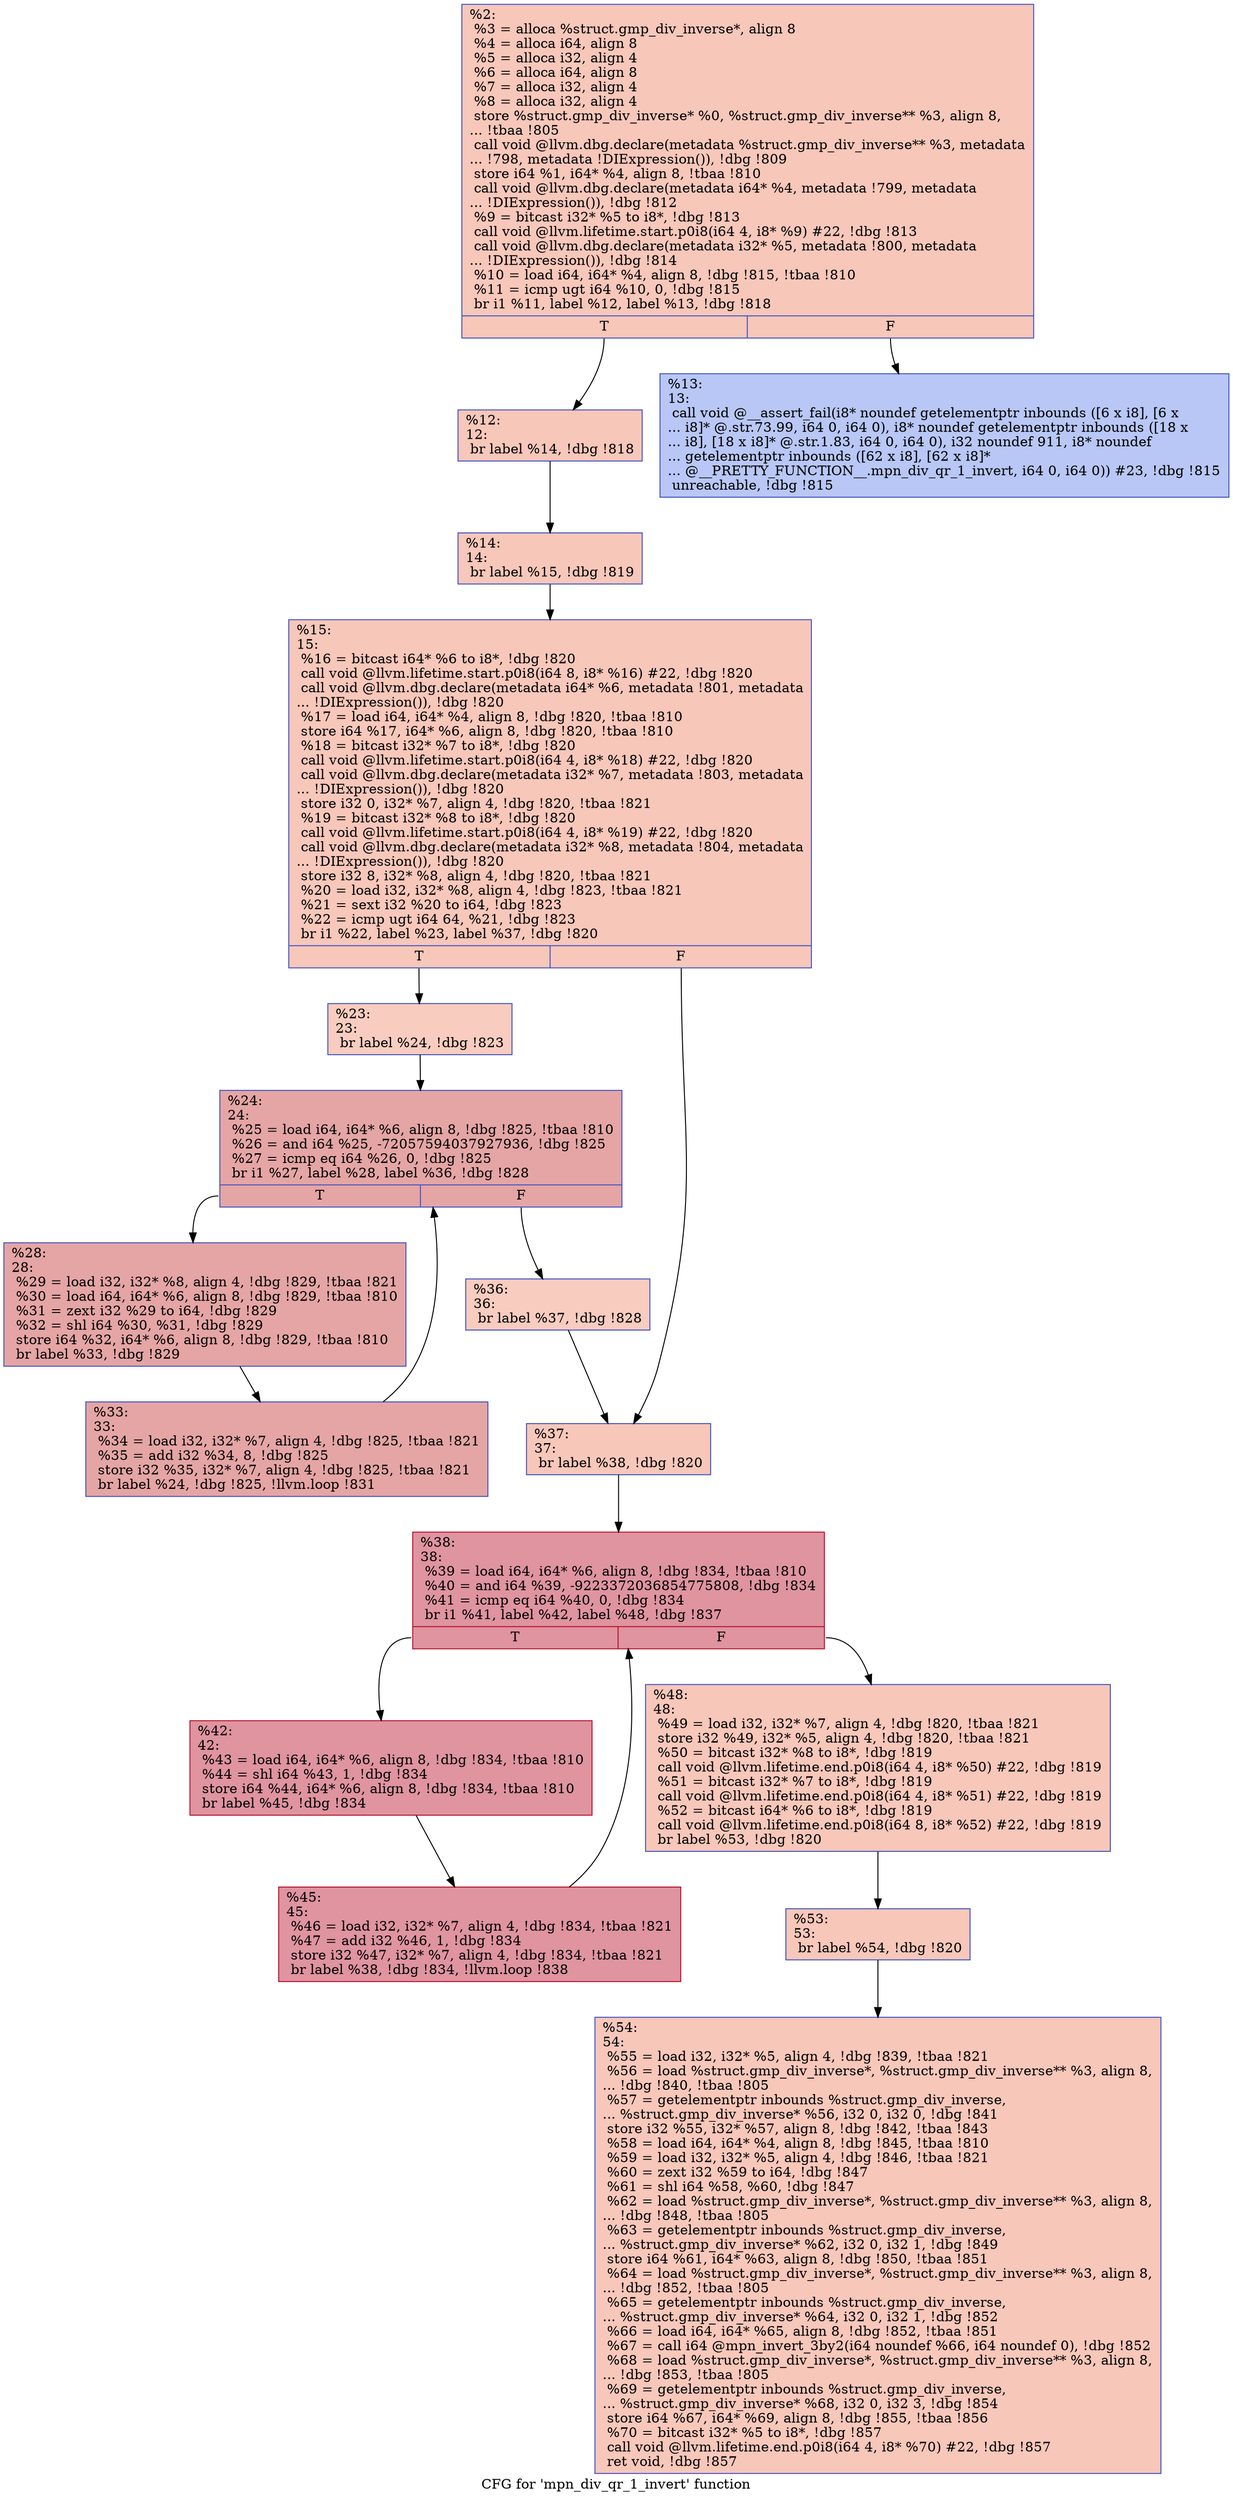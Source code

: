 digraph "CFG for 'mpn_div_qr_1_invert' function" {
	label="CFG for 'mpn_div_qr_1_invert' function";

	Node0x25758b0 [shape=record,color="#3d50c3ff", style=filled, fillcolor="#ec7f6370",label="{%2:\l  %3 = alloca %struct.gmp_div_inverse*, align 8\l  %4 = alloca i64, align 8\l  %5 = alloca i32, align 4\l  %6 = alloca i64, align 8\l  %7 = alloca i32, align 4\l  %8 = alloca i32, align 4\l  store %struct.gmp_div_inverse* %0, %struct.gmp_div_inverse** %3, align 8,\l... !tbaa !805\l  call void @llvm.dbg.declare(metadata %struct.gmp_div_inverse** %3, metadata\l... !798, metadata !DIExpression()), !dbg !809\l  store i64 %1, i64* %4, align 8, !tbaa !810\l  call void @llvm.dbg.declare(metadata i64* %4, metadata !799, metadata\l... !DIExpression()), !dbg !812\l  %9 = bitcast i32* %5 to i8*, !dbg !813\l  call void @llvm.lifetime.start.p0i8(i64 4, i8* %9) #22, !dbg !813\l  call void @llvm.dbg.declare(metadata i32* %5, metadata !800, metadata\l... !DIExpression()), !dbg !814\l  %10 = load i64, i64* %4, align 8, !dbg !815, !tbaa !810\l  %11 = icmp ugt i64 %10, 0, !dbg !815\l  br i1 %11, label %12, label %13, !dbg !818\l|{<s0>T|<s1>F}}"];
	Node0x25758b0:s0 -> Node0x25ec120;
	Node0x25758b0:s1 -> Node0x25ec170;
	Node0x25ec120 [shape=record,color="#3d50c3ff", style=filled, fillcolor="#ec7f6370",label="{%12:\l12:                                               \l  br label %14, !dbg !818\l}"];
	Node0x25ec120 -> Node0x25ec1c0;
	Node0x25ec170 [shape=record,color="#3d50c3ff", style=filled, fillcolor="#5f7fe870",label="{%13:\l13:                                               \l  call void @__assert_fail(i8* noundef getelementptr inbounds ([6 x i8], [6 x\l... i8]* @.str.73.99, i64 0, i64 0), i8* noundef getelementptr inbounds ([18 x\l... i8], [18 x i8]* @.str.1.83, i64 0, i64 0), i32 noundef 911, i8* noundef\l... getelementptr inbounds ([62 x i8], [62 x i8]*\l... @__PRETTY_FUNCTION__.mpn_div_qr_1_invert, i64 0, i64 0)) #23, !dbg !815\l  unreachable, !dbg !815\l}"];
	Node0x25ec1c0 [shape=record,color="#3d50c3ff", style=filled, fillcolor="#ec7f6370",label="{%14:\l14:                                               \l  br label %15, !dbg !819\l}"];
	Node0x25ec1c0 -> Node0x25ec210;
	Node0x25ec210 [shape=record,color="#3d50c3ff", style=filled, fillcolor="#ec7f6370",label="{%15:\l15:                                               \l  %16 = bitcast i64* %6 to i8*, !dbg !820\l  call void @llvm.lifetime.start.p0i8(i64 8, i8* %16) #22, !dbg !820\l  call void @llvm.dbg.declare(metadata i64* %6, metadata !801, metadata\l... !DIExpression()), !dbg !820\l  %17 = load i64, i64* %4, align 8, !dbg !820, !tbaa !810\l  store i64 %17, i64* %6, align 8, !dbg !820, !tbaa !810\l  %18 = bitcast i32* %7 to i8*, !dbg !820\l  call void @llvm.lifetime.start.p0i8(i64 4, i8* %18) #22, !dbg !820\l  call void @llvm.dbg.declare(metadata i32* %7, metadata !803, metadata\l... !DIExpression()), !dbg !820\l  store i32 0, i32* %7, align 4, !dbg !820, !tbaa !821\l  %19 = bitcast i32* %8 to i8*, !dbg !820\l  call void @llvm.lifetime.start.p0i8(i64 4, i8* %19) #22, !dbg !820\l  call void @llvm.dbg.declare(metadata i32* %8, metadata !804, metadata\l... !DIExpression()), !dbg !820\l  store i32 8, i32* %8, align 4, !dbg !820, !tbaa !821\l  %20 = load i32, i32* %8, align 4, !dbg !823, !tbaa !821\l  %21 = sext i32 %20 to i64, !dbg !823\l  %22 = icmp ugt i64 64, %21, !dbg !823\l  br i1 %22, label %23, label %37, !dbg !820\l|{<s0>T|<s1>F}}"];
	Node0x25ec210:s0 -> Node0x25ec260;
	Node0x25ec210:s1 -> Node0x25ec3f0;
	Node0x25ec260 [shape=record,color="#3d50c3ff", style=filled, fillcolor="#f08b6e70",label="{%23:\l23:                                               \l  br label %24, !dbg !823\l}"];
	Node0x25ec260 -> Node0x25ec2b0;
	Node0x25ec2b0 [shape=record,color="#3d50c3ff", style=filled, fillcolor="#c5333470",label="{%24:\l24:                                               \l  %25 = load i64, i64* %6, align 8, !dbg !825, !tbaa !810\l  %26 = and i64 %25, -72057594037927936, !dbg !825\l  %27 = icmp eq i64 %26, 0, !dbg !825\l  br i1 %27, label %28, label %36, !dbg !828\l|{<s0>T|<s1>F}}"];
	Node0x25ec2b0:s0 -> Node0x25ec300;
	Node0x25ec2b0:s1 -> Node0x25ec3a0;
	Node0x25ec300 [shape=record,color="#3d50c3ff", style=filled, fillcolor="#c5333470",label="{%28:\l28:                                               \l  %29 = load i32, i32* %8, align 4, !dbg !829, !tbaa !821\l  %30 = load i64, i64* %6, align 8, !dbg !829, !tbaa !810\l  %31 = zext i32 %29 to i64, !dbg !829\l  %32 = shl i64 %30, %31, !dbg !829\l  store i64 %32, i64* %6, align 8, !dbg !829, !tbaa !810\l  br label %33, !dbg !829\l}"];
	Node0x25ec300 -> Node0x25ec350;
	Node0x25ec350 [shape=record,color="#3d50c3ff", style=filled, fillcolor="#c5333470",label="{%33:\l33:                                               \l  %34 = load i32, i32* %7, align 4, !dbg !825, !tbaa !821\l  %35 = add i32 %34, 8, !dbg !825\l  store i32 %35, i32* %7, align 4, !dbg !825, !tbaa !821\l  br label %24, !dbg !825, !llvm.loop !831\l}"];
	Node0x25ec350 -> Node0x25ec2b0;
	Node0x25ec3a0 [shape=record,color="#3d50c3ff", style=filled, fillcolor="#f08b6e70",label="{%36:\l36:                                               \l  br label %37, !dbg !828\l}"];
	Node0x25ec3a0 -> Node0x25ec3f0;
	Node0x25ec3f0 [shape=record,color="#3d50c3ff", style=filled, fillcolor="#ec7f6370",label="{%37:\l37:                                               \l  br label %38, !dbg !820\l}"];
	Node0x25ec3f0 -> Node0x25ec440;
	Node0x25ec440 [shape=record,color="#b70d28ff", style=filled, fillcolor="#b70d2870",label="{%38:\l38:                                               \l  %39 = load i64, i64* %6, align 8, !dbg !834, !tbaa !810\l  %40 = and i64 %39, -9223372036854775808, !dbg !834\l  %41 = icmp eq i64 %40, 0, !dbg !834\l  br i1 %41, label %42, label %48, !dbg !837\l|{<s0>T|<s1>F}}"];
	Node0x25ec440:s0 -> Node0x25ec490;
	Node0x25ec440:s1 -> Node0x25ec530;
	Node0x25ec490 [shape=record,color="#b70d28ff", style=filled, fillcolor="#b70d2870",label="{%42:\l42:                                               \l  %43 = load i64, i64* %6, align 8, !dbg !834, !tbaa !810\l  %44 = shl i64 %43, 1, !dbg !834\l  store i64 %44, i64* %6, align 8, !dbg !834, !tbaa !810\l  br label %45, !dbg !834\l}"];
	Node0x25ec490 -> Node0x25ec4e0;
	Node0x25ec4e0 [shape=record,color="#b70d28ff", style=filled, fillcolor="#b70d2870",label="{%45:\l45:                                               \l  %46 = load i32, i32* %7, align 4, !dbg !834, !tbaa !821\l  %47 = add i32 %46, 1, !dbg !834\l  store i32 %47, i32* %7, align 4, !dbg !834, !tbaa !821\l  br label %38, !dbg !834, !llvm.loop !838\l}"];
	Node0x25ec4e0 -> Node0x25ec440;
	Node0x25ec530 [shape=record,color="#3d50c3ff", style=filled, fillcolor="#ec7f6370",label="{%48:\l48:                                               \l  %49 = load i32, i32* %7, align 4, !dbg !820, !tbaa !821\l  store i32 %49, i32* %5, align 4, !dbg !820, !tbaa !821\l  %50 = bitcast i32* %8 to i8*, !dbg !819\l  call void @llvm.lifetime.end.p0i8(i64 4, i8* %50) #22, !dbg !819\l  %51 = bitcast i32* %7 to i8*, !dbg !819\l  call void @llvm.lifetime.end.p0i8(i64 4, i8* %51) #22, !dbg !819\l  %52 = bitcast i64* %6 to i8*, !dbg !819\l  call void @llvm.lifetime.end.p0i8(i64 8, i8* %52) #22, !dbg !819\l  br label %53, !dbg !820\l}"];
	Node0x25ec530 -> Node0x25ec580;
	Node0x25ec580 [shape=record,color="#3d50c3ff", style=filled, fillcolor="#ec7f6370",label="{%53:\l53:                                               \l  br label %54, !dbg !820\l}"];
	Node0x25ec580 -> Node0x25ec5d0;
	Node0x25ec5d0 [shape=record,color="#3d50c3ff", style=filled, fillcolor="#ec7f6370",label="{%54:\l54:                                               \l  %55 = load i32, i32* %5, align 4, !dbg !839, !tbaa !821\l  %56 = load %struct.gmp_div_inverse*, %struct.gmp_div_inverse** %3, align 8,\l... !dbg !840, !tbaa !805\l  %57 = getelementptr inbounds %struct.gmp_div_inverse,\l... %struct.gmp_div_inverse* %56, i32 0, i32 0, !dbg !841\l  store i32 %55, i32* %57, align 8, !dbg !842, !tbaa !843\l  %58 = load i64, i64* %4, align 8, !dbg !845, !tbaa !810\l  %59 = load i32, i32* %5, align 4, !dbg !846, !tbaa !821\l  %60 = zext i32 %59 to i64, !dbg !847\l  %61 = shl i64 %58, %60, !dbg !847\l  %62 = load %struct.gmp_div_inverse*, %struct.gmp_div_inverse** %3, align 8,\l... !dbg !848, !tbaa !805\l  %63 = getelementptr inbounds %struct.gmp_div_inverse,\l... %struct.gmp_div_inverse* %62, i32 0, i32 1, !dbg !849\l  store i64 %61, i64* %63, align 8, !dbg !850, !tbaa !851\l  %64 = load %struct.gmp_div_inverse*, %struct.gmp_div_inverse** %3, align 8,\l... !dbg !852, !tbaa !805\l  %65 = getelementptr inbounds %struct.gmp_div_inverse,\l... %struct.gmp_div_inverse* %64, i32 0, i32 1, !dbg !852\l  %66 = load i64, i64* %65, align 8, !dbg !852, !tbaa !851\l  %67 = call i64 @mpn_invert_3by2(i64 noundef %66, i64 noundef 0), !dbg !852\l  %68 = load %struct.gmp_div_inverse*, %struct.gmp_div_inverse** %3, align 8,\l... !dbg !853, !tbaa !805\l  %69 = getelementptr inbounds %struct.gmp_div_inverse,\l... %struct.gmp_div_inverse* %68, i32 0, i32 3, !dbg !854\l  store i64 %67, i64* %69, align 8, !dbg !855, !tbaa !856\l  %70 = bitcast i32* %5 to i8*, !dbg !857\l  call void @llvm.lifetime.end.p0i8(i64 4, i8* %70) #22, !dbg !857\l  ret void, !dbg !857\l}"];
}
